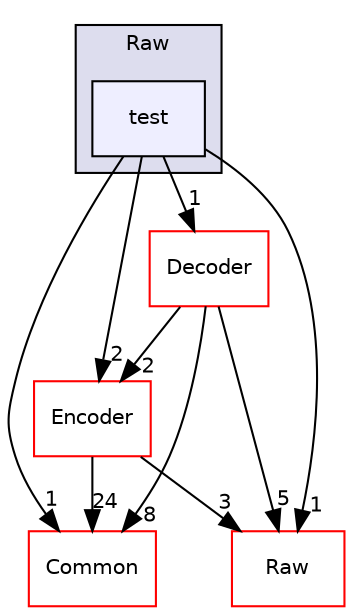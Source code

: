 digraph "/home/travis/build/AliceO2Group/AliceO2/Detectors/MUON/MCH/Raw/test" {
  bgcolor=transparent;
  compound=true
  node [ fontsize="10", fontname="Helvetica"];
  edge [ labelfontsize="10", labelfontname="Helvetica"];
  subgraph clusterdir_f8de85f281636d081fd2e7e06b0134d2 {
    graph [ bgcolor="#ddddee", pencolor="black", label="Raw" fontname="Helvetica", fontsize="10", URL="dir_f8de85f281636d081fd2e7e06b0134d2.html"]
  dir_f87a9edca48b007957cfb7f714049dcc [shape=box, label="test", style="filled", fillcolor="#eeeeff", pencolor="black", URL="dir_f87a9edca48b007957cfb7f714049dcc.html"];
  }
  dir_55964488a5749f1fcba45aaf4e122cee [shape=box label="Common" color="red" URL="dir_55964488a5749f1fcba45aaf4e122cee.html"];
  dir_060542ae88c3eb8c9b22a30de881a7e9 [shape=box label="Decoder" color="red" URL="dir_060542ae88c3eb8c9b22a30de881a7e9.html"];
  dir_934398cf98861ce15dff28db7cb4f35f [shape=box label="Encoder" color="red" URL="dir_934398cf98861ce15dff28db7cb4f35f.html"];
  dir_26637d1bd82229bc9ed97f7e706be743 [shape=box label="Raw" color="red" URL="dir_26637d1bd82229bc9ed97f7e706be743.html"];
  dir_060542ae88c3eb8c9b22a30de881a7e9->dir_55964488a5749f1fcba45aaf4e122cee [headlabel="8", labeldistance=1.5 headhref="dir_000590_000585.html"];
  dir_060542ae88c3eb8c9b22a30de881a7e9->dir_934398cf98861ce15dff28db7cb4f35f [headlabel="2", labeldistance=1.5 headhref="dir_000590_000451.html"];
  dir_060542ae88c3eb8c9b22a30de881a7e9->dir_26637d1bd82229bc9ed97f7e706be743 [headlabel="5", labeldistance=1.5 headhref="dir_000590_000625.html"];
  dir_934398cf98861ce15dff28db7cb4f35f->dir_55964488a5749f1fcba45aaf4e122cee [headlabel="24", labeldistance=1.5 headhref="dir_000451_000585.html"];
  dir_934398cf98861ce15dff28db7cb4f35f->dir_26637d1bd82229bc9ed97f7e706be743 [headlabel="3", labeldistance=1.5 headhref="dir_000451_000625.html"];
  dir_f87a9edca48b007957cfb7f714049dcc->dir_55964488a5749f1fcba45aaf4e122cee [headlabel="1", labeldistance=1.5 headhref="dir_000598_000585.html"];
  dir_f87a9edca48b007957cfb7f714049dcc->dir_060542ae88c3eb8c9b22a30de881a7e9 [headlabel="1", labeldistance=1.5 headhref="dir_000598_000590.html"];
  dir_f87a9edca48b007957cfb7f714049dcc->dir_934398cf98861ce15dff28db7cb4f35f [headlabel="2", labeldistance=1.5 headhref="dir_000598_000451.html"];
  dir_f87a9edca48b007957cfb7f714049dcc->dir_26637d1bd82229bc9ed97f7e706be743 [headlabel="1", labeldistance=1.5 headhref="dir_000598_000625.html"];
}
